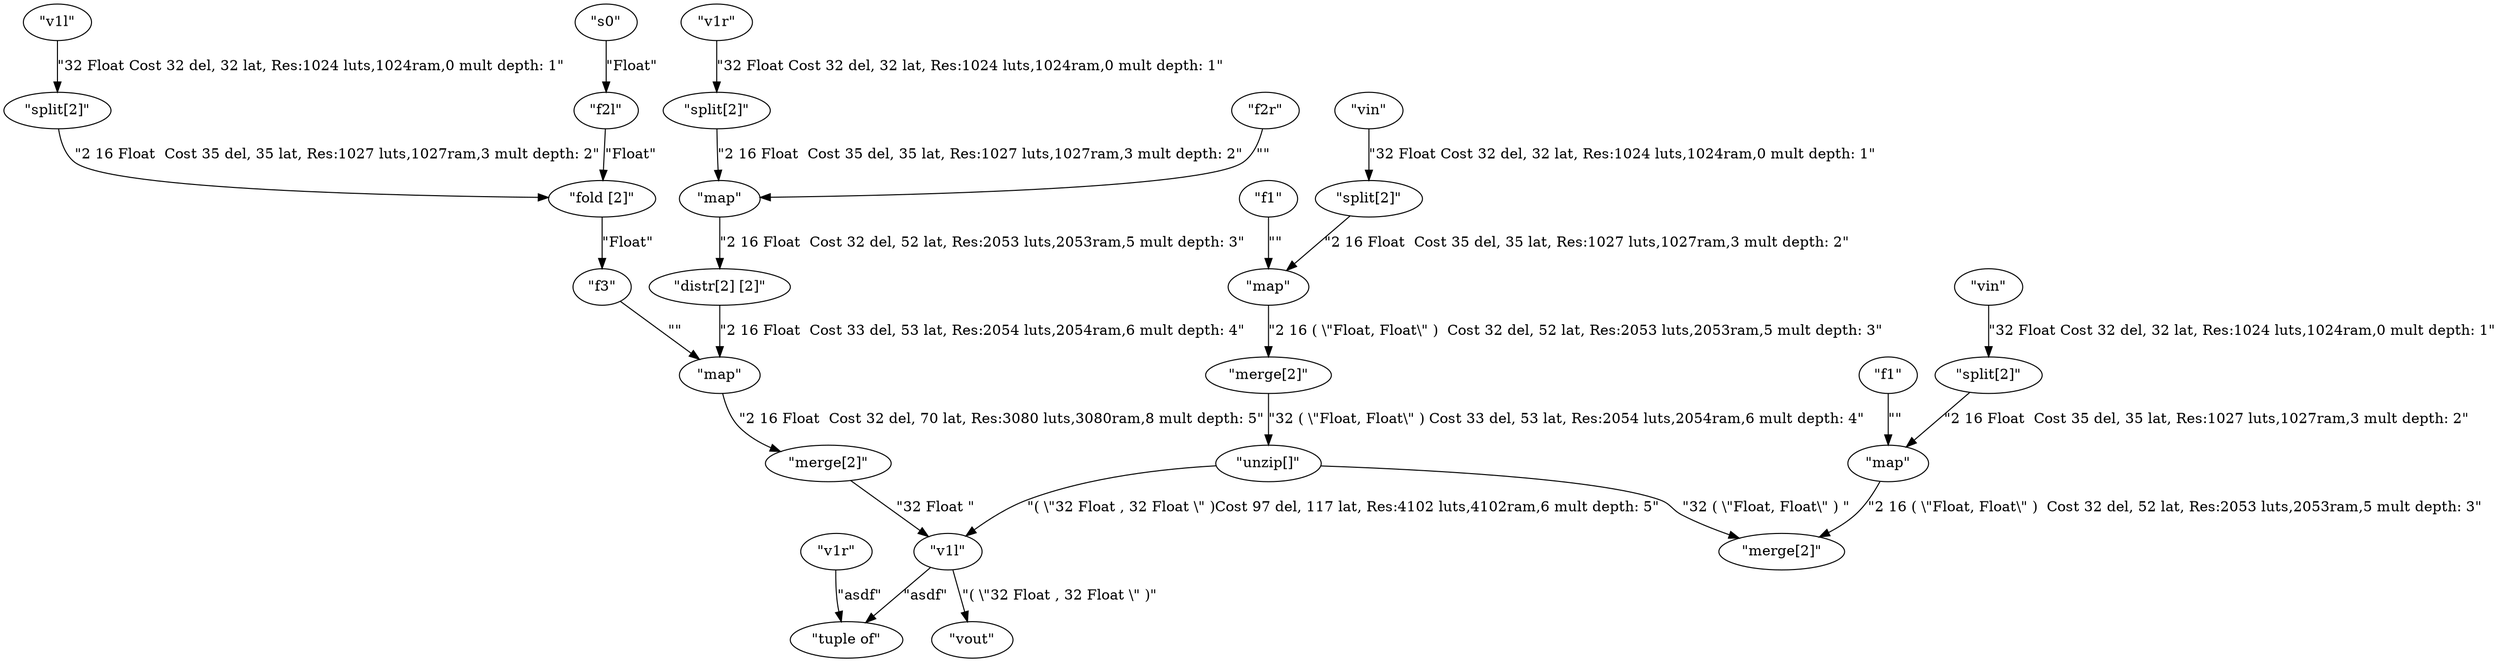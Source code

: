 digraph G {
u0[label="\"vout\""];
u37[label="\"v1l\""];
u38[label="\"v1r\""];
u39[label="\"tuple of\""];
u41[label="\"merge[2]\""];
u53[label="\"map\""];
u54[label="\"f3\""];
u58[label="\"fold [2]\""];
u59[label="\"f2l\""];
u60[label="\"s0\""];
u62[label="\"split[2]\""];
u63[label="\"v1l\""];
u65[label="\"distr[2] [2]\""];
u68[label="\"map\""];
u69[label="\"f2r\""];
u71[label="\"split[2]\""];
u72[label="\"v1r\""];
u83[label="\"unzip[]\""];
u85[label="\"merge[2]\""];
u88[label="\"map\""];
u89[label="\"f1\""];
u91[label="\"split[2]\""];
u92[label="\"vin\""];
u94[label="\"merge[2]\""];
u97[label="\"map\""];
u98[label="\"f1\""];
u100[label="\"split[2]\""];
u101[label="\"vin\""];
u37 -> u0[label="\"( \\\"32 Float , 32 Float \\\" )\""];
u37 -> u39[label="\"asdf\""];
u38 -> u39[label="\"asdf\""];
u41 -> u37[label="\"32 Float \""];
u53 -> u41[label="\"2 16 Float  Cost 32 del, 70 lat, Res:3080 luts,3080ram,8 mult depth: 5\""];
u54 -> u53[label="\"\""];
u58 -> u54[label="\"Float\""];
u59 -> u58[label="\"Float\""];
u60 -> u59[label="\"Float\""];
u62 -> u58[label="\"2 16 Float  Cost 35 del, 35 lat, Res:1027 luts,1027ram,3 mult depth: 2\""];
u63 -> u62[label="\"32 Float Cost 32 del, 32 lat, Res:1024 luts,1024ram,0 mult depth: 1\""];
u65 -> u53[label="\"2 16 Float  Cost 33 del, 53 lat, Res:2054 luts,2054ram,6 mult depth: 4\""];
u68 -> u65[label="\"2 16 Float  Cost 32 del, 52 lat, Res:2053 luts,2053ram,5 mult depth: 3\""];
u69 -> u68[label="\"\""];
u71 -> u68[label="\"2 16 Float  Cost 35 del, 35 lat, Res:1027 luts,1027ram,3 mult depth: 2\""];
u72 -> u71[label="\"32 Float Cost 32 del, 32 lat, Res:1024 luts,1024ram,0 mult depth: 1\""];
u83 -> u37[label="\"( \\\"32 Float , 32 Float \\\" )Cost 97 del, 117 lat, Res:4102 luts,4102ram,6 mult depth: 5\""];
u83 -> u85[label="\"32 ( \\\"Float, Float\\\" ) \""];
u88 -> u85[label="\"2 16 ( \\\"Float, Float\\\" )  Cost 32 del, 52 lat, Res:2053 luts,2053ram,5 mult depth: 3\""];
u89 -> u88[label="\"\""];
u91 -> u88[label="\"2 16 Float  Cost 35 del, 35 lat, Res:1027 luts,1027ram,3 mult depth: 2\""];
u92 -> u91[label="\"32 Float Cost 32 del, 32 lat, Res:1024 luts,1024ram,0 mult depth: 1\""];
u94 -> u83[label="\"32 ( \\\"Float, Float\\\" ) Cost 33 del, 53 lat, Res:2054 luts,2054ram,6 mult depth: 4\""];
u97 -> u94[label="\"2 16 ( \\\"Float, Float\\\" )  Cost 32 del, 52 lat, Res:2053 luts,2053ram,5 mult depth: 3\""];
u98 -> u97[label="\"\""];
u100 -> u97[label="\"2 16 Float  Cost 35 del, 35 lat, Res:1027 luts,1027ram,3 mult depth: 2\""];
u101 -> u100[label="\"32 Float Cost 32 del, 32 lat, Res:1024 luts,1024ram,0 mult depth: 1\""];

}
